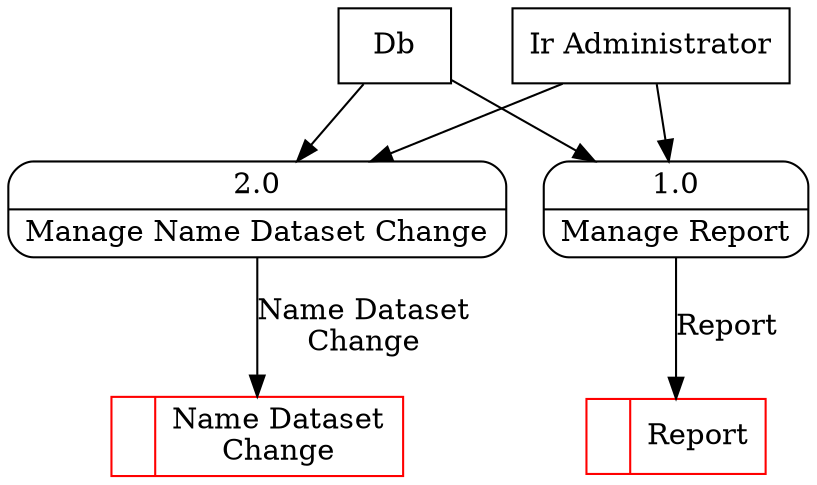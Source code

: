 digraph dfd2{ 
node[shape=record]
200 [label="<f0>  |<f1> Name Dataset\nChange " color=red];
201 [label="<f0>  |<f1> Report " color=red];
202 [label="Db" shape=box];
203 [label="Ir Administrator" shape=box];
204 [label="{<f0> 1.0|<f1> Manage Report }" shape=Mrecord];
205 [label="{<f0> 2.0|<f1> Manage Name Dataset Change }" shape=Mrecord];
202 -> 204
202 -> 205
203 -> 204
203 -> 205
204 -> 201 [label="Report"]
205 -> 200 [label="Name Dataset\nChange"]
}